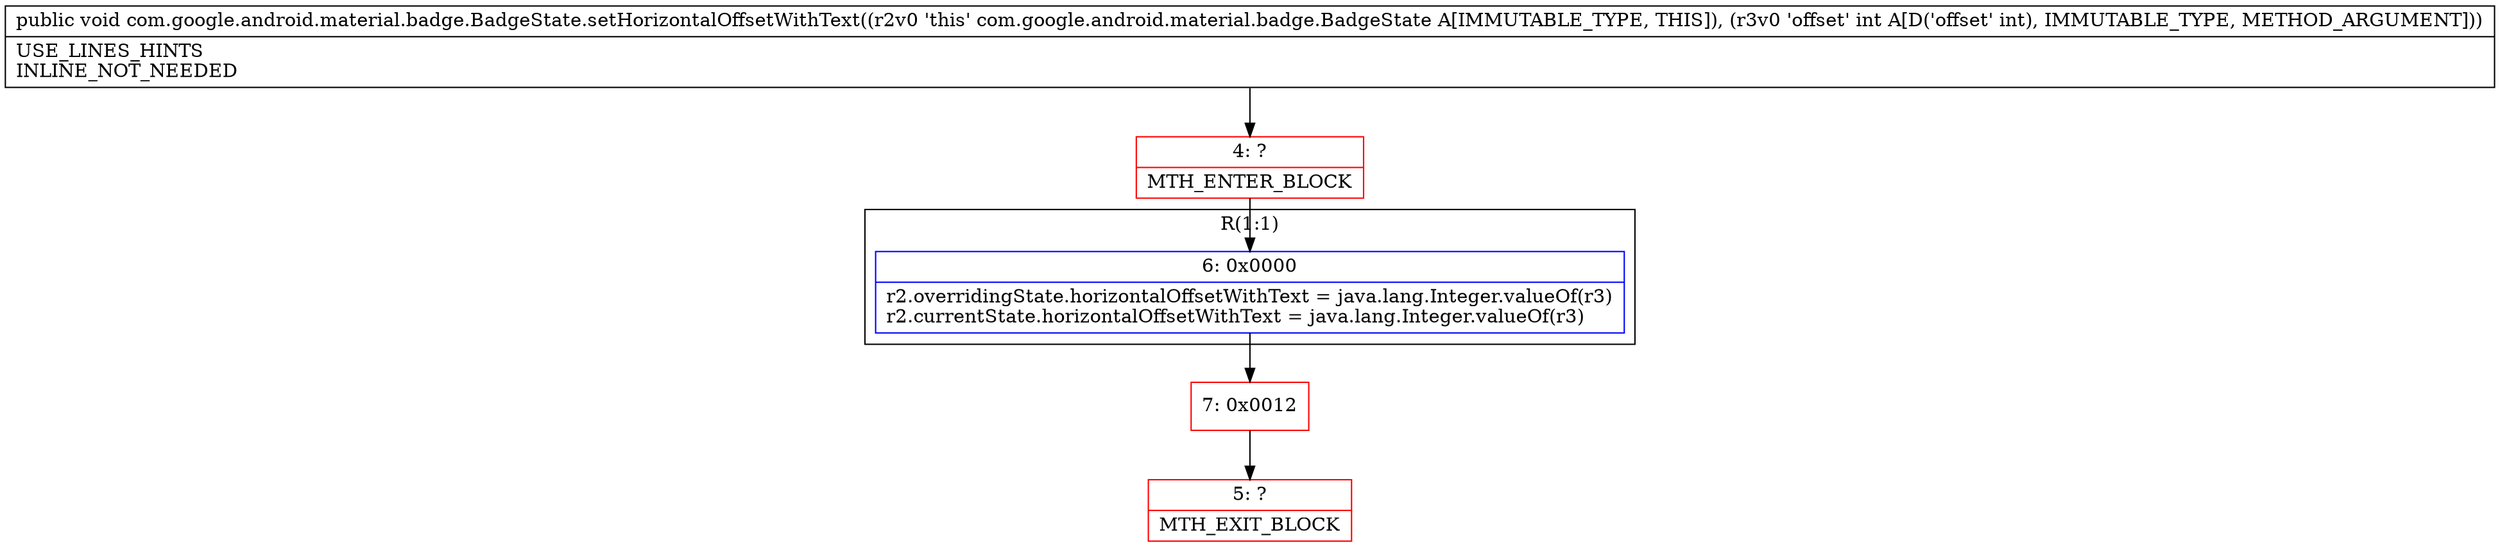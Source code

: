 digraph "CFG forcom.google.android.material.badge.BadgeState.setHorizontalOffsetWithText(I)V" {
subgraph cluster_Region_810918545 {
label = "R(1:1)";
node [shape=record,color=blue];
Node_6 [shape=record,label="{6\:\ 0x0000|r2.overridingState.horizontalOffsetWithText = java.lang.Integer.valueOf(r3)\lr2.currentState.horizontalOffsetWithText = java.lang.Integer.valueOf(r3)\l}"];
}
Node_4 [shape=record,color=red,label="{4\:\ ?|MTH_ENTER_BLOCK\l}"];
Node_7 [shape=record,color=red,label="{7\:\ 0x0012}"];
Node_5 [shape=record,color=red,label="{5\:\ ?|MTH_EXIT_BLOCK\l}"];
MethodNode[shape=record,label="{public void com.google.android.material.badge.BadgeState.setHorizontalOffsetWithText((r2v0 'this' com.google.android.material.badge.BadgeState A[IMMUTABLE_TYPE, THIS]), (r3v0 'offset' int A[D('offset' int), IMMUTABLE_TYPE, METHOD_ARGUMENT]))  | USE_LINES_HINTS\lINLINE_NOT_NEEDED\l}"];
MethodNode -> Node_4;Node_6 -> Node_7;
Node_4 -> Node_6;
Node_7 -> Node_5;
}

